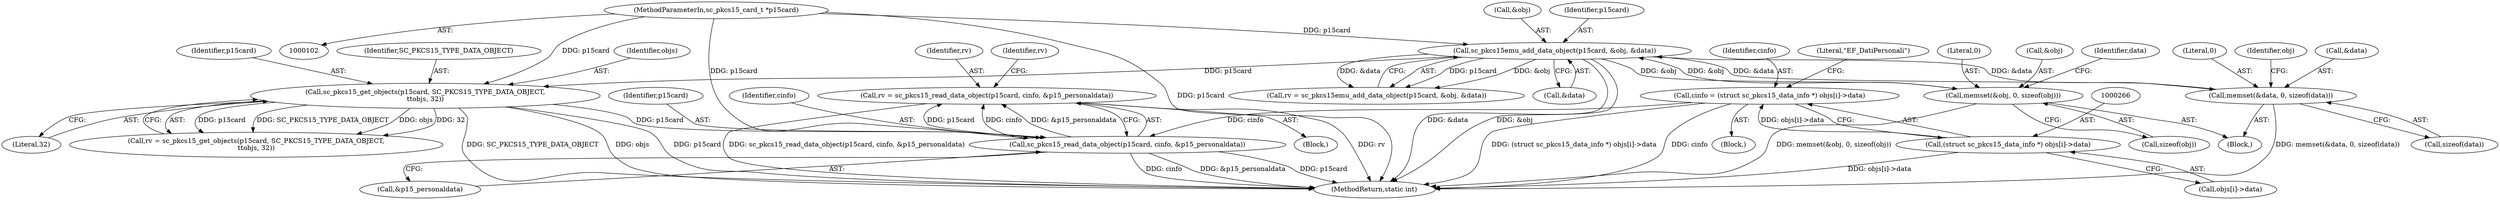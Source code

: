 digraph "0_OpenSC_8fe377e93b4b56060e5bbfb6f3142ceaeca744fa_19@API" {
"1000297" [label="(Call,rv = sc_pkcs15_read_data_object(p15card, cinfo, &p15_personaldata))"];
"1000299" [label="(Call,sc_pkcs15_read_data_object(p15card, cinfo, &p15_personaldata))"];
"1000233" [label="(Call,sc_pkcs15_get_objects(p15card, SC_PKCS15_TYPE_DATA_OBJECT,\n\t\tobjs, 32))"];
"1000205" [label="(Call,sc_pkcs15emu_add_data_object(p15card, &obj, &data))"];
"1000103" [label="(MethodParameterIn,sc_pkcs15_card_t *p15card)"];
"1000166" [label="(Call,memset(&obj, 0, sizeof(obj)))"];
"1000160" [label="(Call,memset(&data, 0, sizeof(data)))"];
"1000263" [label="(Call,cinfo = (struct sc_pkcs15_data_info *) objs[i]->data)"];
"1000265" [label="(Call,(struct sc_pkcs15_data_info *) objs[i]->data)"];
"1000206" [label="(Identifier,p15card)"];
"1000265" [label="(Call,(struct sc_pkcs15_data_info *) objs[i]->data)"];
"1000302" [label="(Call,&p15_personaldata)"];
"1000170" [label="(Call,sizeof(obj))"];
"1000267" [label="(Call,objs[i]->data)"];
"1000235" [label="(Identifier,SC_PKCS15_TYPE_DATA_OBJECT)"];
"1000163" [label="(Literal,0)"];
"1000299" [label="(Call,sc_pkcs15_read_data_object(p15card, cinfo, &p15_personaldata))"];
"1000237" [label="(Literal,32)"];
"1000264" [label="(Identifier,cinfo)"];
"1000298" [label="(Identifier,rv)"];
"1000167" [label="(Call,&obj)"];
"1000297" [label="(Call,rv = sc_pkcs15_read_data_object(p15card, cinfo, &p15_personaldata))"];
"1000166" [label="(Call,memset(&obj, 0, sizeof(obj)))"];
"1000275" [label="(Literal,\"EF_DatiPersonali\")"];
"1000205" [label="(Call,sc_pkcs15emu_add_data_object(p15card, &obj, &data))"];
"1000174" [label="(Identifier,data)"];
"1000236" [label="(Identifier,objs)"];
"1000133" [label="(Block,)"];
"1000207" [label="(Call,&obj)"];
"1000300" [label="(Identifier,p15card)"];
"1000168" [label="(Identifier,obj)"];
"1000262" [label="(Block,)"];
"1000301" [label="(Identifier,cinfo)"];
"1000263" [label="(Call,cinfo = (struct sc_pkcs15_data_info *) objs[i]->data)"];
"1000352" [label="(MethodReturn,static int)"];
"1000231" [label="(Call,rv = sc_pkcs15_get_objects(p15card, SC_PKCS15_TYPE_DATA_OBJECT,\n\t\tobjs, 32))"];
"1000161" [label="(Call,&data)"];
"1000203" [label="(Call,rv = sc_pkcs15emu_add_data_object(p15card, &obj, &data))"];
"1000233" [label="(Call,sc_pkcs15_get_objects(p15card, SC_PKCS15_TYPE_DATA_OBJECT,\n\t\tobjs, 32))"];
"1000234" [label="(Identifier,p15card)"];
"1000209" [label="(Call,&data)"];
"1000169" [label="(Literal,0)"];
"1000103" [label="(MethodParameterIn,sc_pkcs15_card_t *p15card)"];
"1000160" [label="(Call,memset(&data, 0, sizeof(data)))"];
"1000164" [label="(Call,sizeof(data))"];
"1000104" [label="(Block,)"];
"1000305" [label="(Identifier,rv)"];
"1000297" -> "1000104"  [label="AST: "];
"1000297" -> "1000299"  [label="CFG: "];
"1000298" -> "1000297"  [label="AST: "];
"1000299" -> "1000297"  [label="AST: "];
"1000305" -> "1000297"  [label="CFG: "];
"1000297" -> "1000352"  [label="DDG: rv"];
"1000297" -> "1000352"  [label="DDG: sc_pkcs15_read_data_object(p15card, cinfo, &p15_personaldata)"];
"1000299" -> "1000297"  [label="DDG: p15card"];
"1000299" -> "1000297"  [label="DDG: cinfo"];
"1000299" -> "1000297"  [label="DDG: &p15_personaldata"];
"1000299" -> "1000302"  [label="CFG: "];
"1000300" -> "1000299"  [label="AST: "];
"1000301" -> "1000299"  [label="AST: "];
"1000302" -> "1000299"  [label="AST: "];
"1000299" -> "1000352"  [label="DDG: cinfo"];
"1000299" -> "1000352"  [label="DDG: &p15_personaldata"];
"1000299" -> "1000352"  [label="DDG: p15card"];
"1000233" -> "1000299"  [label="DDG: p15card"];
"1000103" -> "1000299"  [label="DDG: p15card"];
"1000263" -> "1000299"  [label="DDG: cinfo"];
"1000233" -> "1000231"  [label="AST: "];
"1000233" -> "1000237"  [label="CFG: "];
"1000234" -> "1000233"  [label="AST: "];
"1000235" -> "1000233"  [label="AST: "];
"1000236" -> "1000233"  [label="AST: "];
"1000237" -> "1000233"  [label="AST: "];
"1000231" -> "1000233"  [label="CFG: "];
"1000233" -> "1000352"  [label="DDG: SC_PKCS15_TYPE_DATA_OBJECT"];
"1000233" -> "1000352"  [label="DDG: objs"];
"1000233" -> "1000352"  [label="DDG: p15card"];
"1000233" -> "1000231"  [label="DDG: p15card"];
"1000233" -> "1000231"  [label="DDG: SC_PKCS15_TYPE_DATA_OBJECT"];
"1000233" -> "1000231"  [label="DDG: objs"];
"1000233" -> "1000231"  [label="DDG: 32"];
"1000205" -> "1000233"  [label="DDG: p15card"];
"1000103" -> "1000233"  [label="DDG: p15card"];
"1000205" -> "1000203"  [label="AST: "];
"1000205" -> "1000209"  [label="CFG: "];
"1000206" -> "1000205"  [label="AST: "];
"1000207" -> "1000205"  [label="AST: "];
"1000209" -> "1000205"  [label="AST: "];
"1000203" -> "1000205"  [label="CFG: "];
"1000205" -> "1000352"  [label="DDG: &data"];
"1000205" -> "1000352"  [label="DDG: &obj"];
"1000205" -> "1000160"  [label="DDG: &data"];
"1000205" -> "1000166"  [label="DDG: &obj"];
"1000205" -> "1000203"  [label="DDG: p15card"];
"1000205" -> "1000203"  [label="DDG: &obj"];
"1000205" -> "1000203"  [label="DDG: &data"];
"1000103" -> "1000205"  [label="DDG: p15card"];
"1000166" -> "1000205"  [label="DDG: &obj"];
"1000160" -> "1000205"  [label="DDG: &data"];
"1000103" -> "1000102"  [label="AST: "];
"1000103" -> "1000352"  [label="DDG: p15card"];
"1000166" -> "1000133"  [label="AST: "];
"1000166" -> "1000170"  [label="CFG: "];
"1000167" -> "1000166"  [label="AST: "];
"1000169" -> "1000166"  [label="AST: "];
"1000170" -> "1000166"  [label="AST: "];
"1000174" -> "1000166"  [label="CFG: "];
"1000166" -> "1000352"  [label="DDG: memset(&obj, 0, sizeof(obj))"];
"1000160" -> "1000133"  [label="AST: "];
"1000160" -> "1000164"  [label="CFG: "];
"1000161" -> "1000160"  [label="AST: "];
"1000163" -> "1000160"  [label="AST: "];
"1000164" -> "1000160"  [label="AST: "];
"1000168" -> "1000160"  [label="CFG: "];
"1000160" -> "1000352"  [label="DDG: memset(&data, 0, sizeof(data))"];
"1000263" -> "1000262"  [label="AST: "];
"1000263" -> "1000265"  [label="CFG: "];
"1000264" -> "1000263"  [label="AST: "];
"1000265" -> "1000263"  [label="AST: "];
"1000275" -> "1000263"  [label="CFG: "];
"1000263" -> "1000352"  [label="DDG: (struct sc_pkcs15_data_info *) objs[i]->data"];
"1000263" -> "1000352"  [label="DDG: cinfo"];
"1000265" -> "1000263"  [label="DDG: objs[i]->data"];
"1000265" -> "1000267"  [label="CFG: "];
"1000266" -> "1000265"  [label="AST: "];
"1000267" -> "1000265"  [label="AST: "];
"1000265" -> "1000352"  [label="DDG: objs[i]->data"];
}
